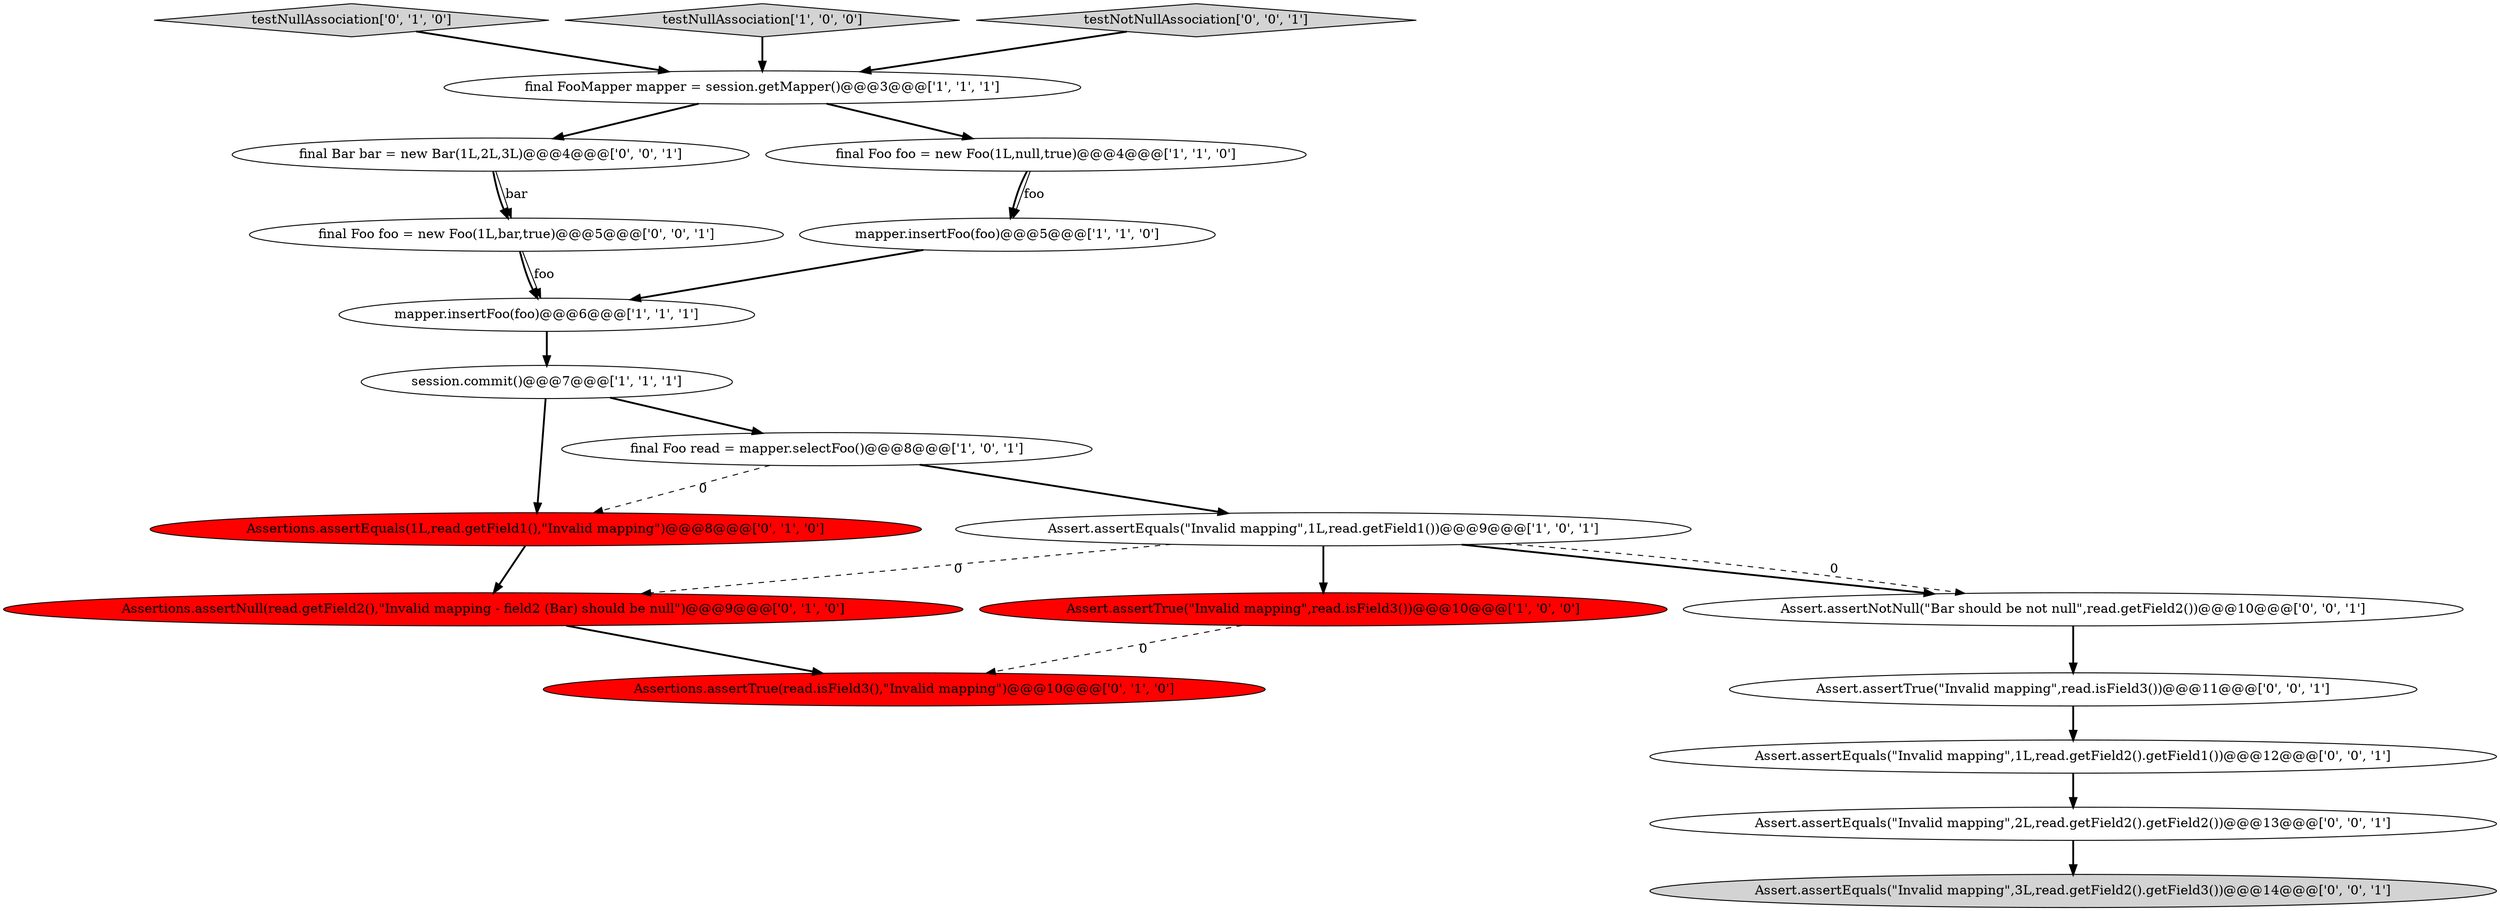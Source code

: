 digraph {
16 [style = filled, label = "final Foo foo = new Foo(1L,bar,true)@@@5@@@['0', '0', '1']", fillcolor = white, shape = ellipse image = "AAA0AAABBB3BBB"];
12 [style = filled, label = "Assertions.assertEquals(1L,read.getField1(),\"Invalid mapping\")@@@8@@@['0', '1', '0']", fillcolor = red, shape = ellipse image = "AAA1AAABBB2BBB"];
15 [style = filled, label = "Assert.assertEquals(\"Invalid mapping\",1L,read.getField2().getField1())@@@12@@@['0', '0', '1']", fillcolor = white, shape = ellipse image = "AAA0AAABBB3BBB"];
5 [style = filled, label = "mapper.insertFoo(foo)@@@6@@@['1', '1', '1']", fillcolor = white, shape = ellipse image = "AAA0AAABBB1BBB"];
2 [style = filled, label = "Assert.assertTrue(\"Invalid mapping\",read.isField3())@@@10@@@['1', '0', '0']", fillcolor = red, shape = ellipse image = "AAA1AAABBB1BBB"];
8 [style = filled, label = "Assert.assertEquals(\"Invalid mapping\",1L,read.getField1())@@@9@@@['1', '0', '1']", fillcolor = white, shape = ellipse image = "AAA0AAABBB1BBB"];
17 [style = filled, label = "Assert.assertEquals(\"Invalid mapping\",3L,read.getField2().getField3())@@@14@@@['0', '0', '1']", fillcolor = lightgray, shape = ellipse image = "AAA0AAABBB3BBB"];
10 [style = filled, label = "Assertions.assertNull(read.getField2(),\"Invalid mapping - field2 (Bar) should be null\")@@@9@@@['0', '1', '0']", fillcolor = red, shape = ellipse image = "AAA1AAABBB2BBB"];
20 [style = filled, label = "Assert.assertEquals(\"Invalid mapping\",2L,read.getField2().getField2())@@@13@@@['0', '0', '1']", fillcolor = white, shape = ellipse image = "AAA0AAABBB3BBB"];
9 [style = filled, label = "testNullAssociation['0', '1', '0']", fillcolor = lightgray, shape = diamond image = "AAA0AAABBB2BBB"];
11 [style = filled, label = "Assertions.assertTrue(read.isField3(),\"Invalid mapping\")@@@10@@@['0', '1', '0']", fillcolor = red, shape = ellipse image = "AAA1AAABBB2BBB"];
1 [style = filled, label = "final FooMapper mapper = session.getMapper()@@@3@@@['1', '1', '1']", fillcolor = white, shape = ellipse image = "AAA0AAABBB1BBB"];
19 [style = filled, label = "final Bar bar = new Bar(1L,2L,3L)@@@4@@@['0', '0', '1']", fillcolor = white, shape = ellipse image = "AAA0AAABBB3BBB"];
0 [style = filled, label = "final Foo read = mapper.selectFoo()@@@8@@@['1', '0', '1']", fillcolor = white, shape = ellipse image = "AAA0AAABBB1BBB"];
6 [style = filled, label = "testNullAssociation['1', '0', '0']", fillcolor = lightgray, shape = diamond image = "AAA0AAABBB1BBB"];
3 [style = filled, label = "final Foo foo = new Foo(1L,null,true)@@@4@@@['1', '1', '0']", fillcolor = white, shape = ellipse image = "AAA0AAABBB1BBB"];
4 [style = filled, label = "mapper.insertFoo(foo)@@@5@@@['1', '1', '0']", fillcolor = white, shape = ellipse image = "AAA0AAABBB1BBB"];
18 [style = filled, label = "Assert.assertNotNull(\"Bar should be not null\",read.getField2())@@@10@@@['0', '0', '1']", fillcolor = white, shape = ellipse image = "AAA0AAABBB3BBB"];
14 [style = filled, label = "Assert.assertTrue(\"Invalid mapping\",read.isField3())@@@11@@@['0', '0', '1']", fillcolor = white, shape = ellipse image = "AAA0AAABBB3BBB"];
7 [style = filled, label = "session.commit()@@@7@@@['1', '1', '1']", fillcolor = white, shape = ellipse image = "AAA0AAABBB1BBB"];
13 [style = filled, label = "testNotNullAssociation['0', '0', '1']", fillcolor = lightgray, shape = diamond image = "AAA0AAABBB3BBB"];
20->17 [style = bold, label=""];
8->10 [style = dashed, label="0"];
7->12 [style = bold, label=""];
8->18 [style = bold, label=""];
1->3 [style = bold, label=""];
7->0 [style = bold, label=""];
0->12 [style = dashed, label="0"];
3->4 [style = bold, label=""];
13->1 [style = bold, label=""];
3->4 [style = solid, label="foo"];
19->16 [style = bold, label=""];
6->1 [style = bold, label=""];
12->10 [style = bold, label=""];
8->2 [style = bold, label=""];
15->20 [style = bold, label=""];
0->8 [style = bold, label=""];
16->5 [style = bold, label=""];
5->7 [style = bold, label=""];
2->11 [style = dashed, label="0"];
8->18 [style = dashed, label="0"];
14->15 [style = bold, label=""];
9->1 [style = bold, label=""];
1->19 [style = bold, label=""];
4->5 [style = bold, label=""];
18->14 [style = bold, label=""];
16->5 [style = solid, label="foo"];
19->16 [style = solid, label="bar"];
10->11 [style = bold, label=""];
}
